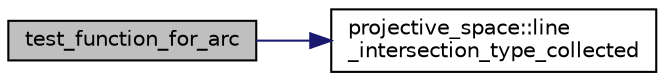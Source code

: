 digraph "test_function_for_arc"
{
  edge [fontname="Helvetica",fontsize="10",labelfontname="Helvetica",labelfontsize="10"];
  node [fontname="Helvetica",fontsize="10",shape=record];
  rankdir="LR";
  Node1775 [label="test_function_for_arc",height=0.2,width=0.4,color="black", fillcolor="grey75", style="filled", fontcolor="black"];
  Node1775 -> Node1776 [color="midnightblue",fontsize="10",style="solid",fontname="Helvetica"];
  Node1776 [label="projective_space::line\l_intersection_type_collected",height=0.2,width=0.4,color="black", fillcolor="white", style="filled",URL="$d2/d17/classprojective__space.html#a398b73262a1b45e1e8e786afea64a7ec"];
}
